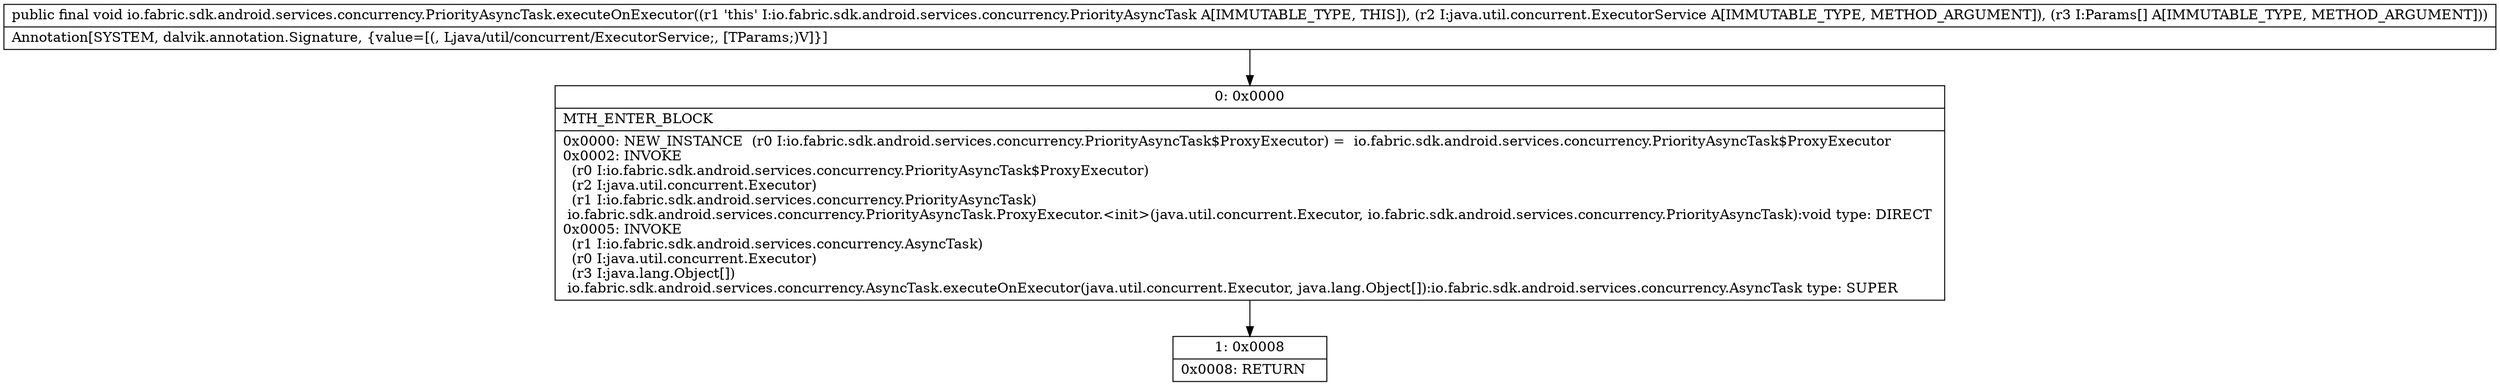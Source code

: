 digraph "CFG forio.fabric.sdk.android.services.concurrency.PriorityAsyncTask.executeOnExecutor(Ljava\/util\/concurrent\/ExecutorService;[Ljava\/lang\/Object;)V" {
Node_0 [shape=record,label="{0\:\ 0x0000|MTH_ENTER_BLOCK\l|0x0000: NEW_INSTANCE  (r0 I:io.fabric.sdk.android.services.concurrency.PriorityAsyncTask$ProxyExecutor) =  io.fabric.sdk.android.services.concurrency.PriorityAsyncTask$ProxyExecutor \l0x0002: INVOKE  \l  (r0 I:io.fabric.sdk.android.services.concurrency.PriorityAsyncTask$ProxyExecutor)\l  (r2 I:java.util.concurrent.Executor)\l  (r1 I:io.fabric.sdk.android.services.concurrency.PriorityAsyncTask)\l io.fabric.sdk.android.services.concurrency.PriorityAsyncTask.ProxyExecutor.\<init\>(java.util.concurrent.Executor, io.fabric.sdk.android.services.concurrency.PriorityAsyncTask):void type: DIRECT \l0x0005: INVOKE  \l  (r1 I:io.fabric.sdk.android.services.concurrency.AsyncTask)\l  (r0 I:java.util.concurrent.Executor)\l  (r3 I:java.lang.Object[])\l io.fabric.sdk.android.services.concurrency.AsyncTask.executeOnExecutor(java.util.concurrent.Executor, java.lang.Object[]):io.fabric.sdk.android.services.concurrency.AsyncTask type: SUPER \l}"];
Node_1 [shape=record,label="{1\:\ 0x0008|0x0008: RETURN   \l}"];
MethodNode[shape=record,label="{public final void io.fabric.sdk.android.services.concurrency.PriorityAsyncTask.executeOnExecutor((r1 'this' I:io.fabric.sdk.android.services.concurrency.PriorityAsyncTask A[IMMUTABLE_TYPE, THIS]), (r2 I:java.util.concurrent.ExecutorService A[IMMUTABLE_TYPE, METHOD_ARGUMENT]), (r3 I:Params[] A[IMMUTABLE_TYPE, METHOD_ARGUMENT]))  | Annotation[SYSTEM, dalvik.annotation.Signature, \{value=[(, Ljava\/util\/concurrent\/ExecutorService;, [TParams;)V]\}]\l}"];
MethodNode -> Node_0;
Node_0 -> Node_1;
}

